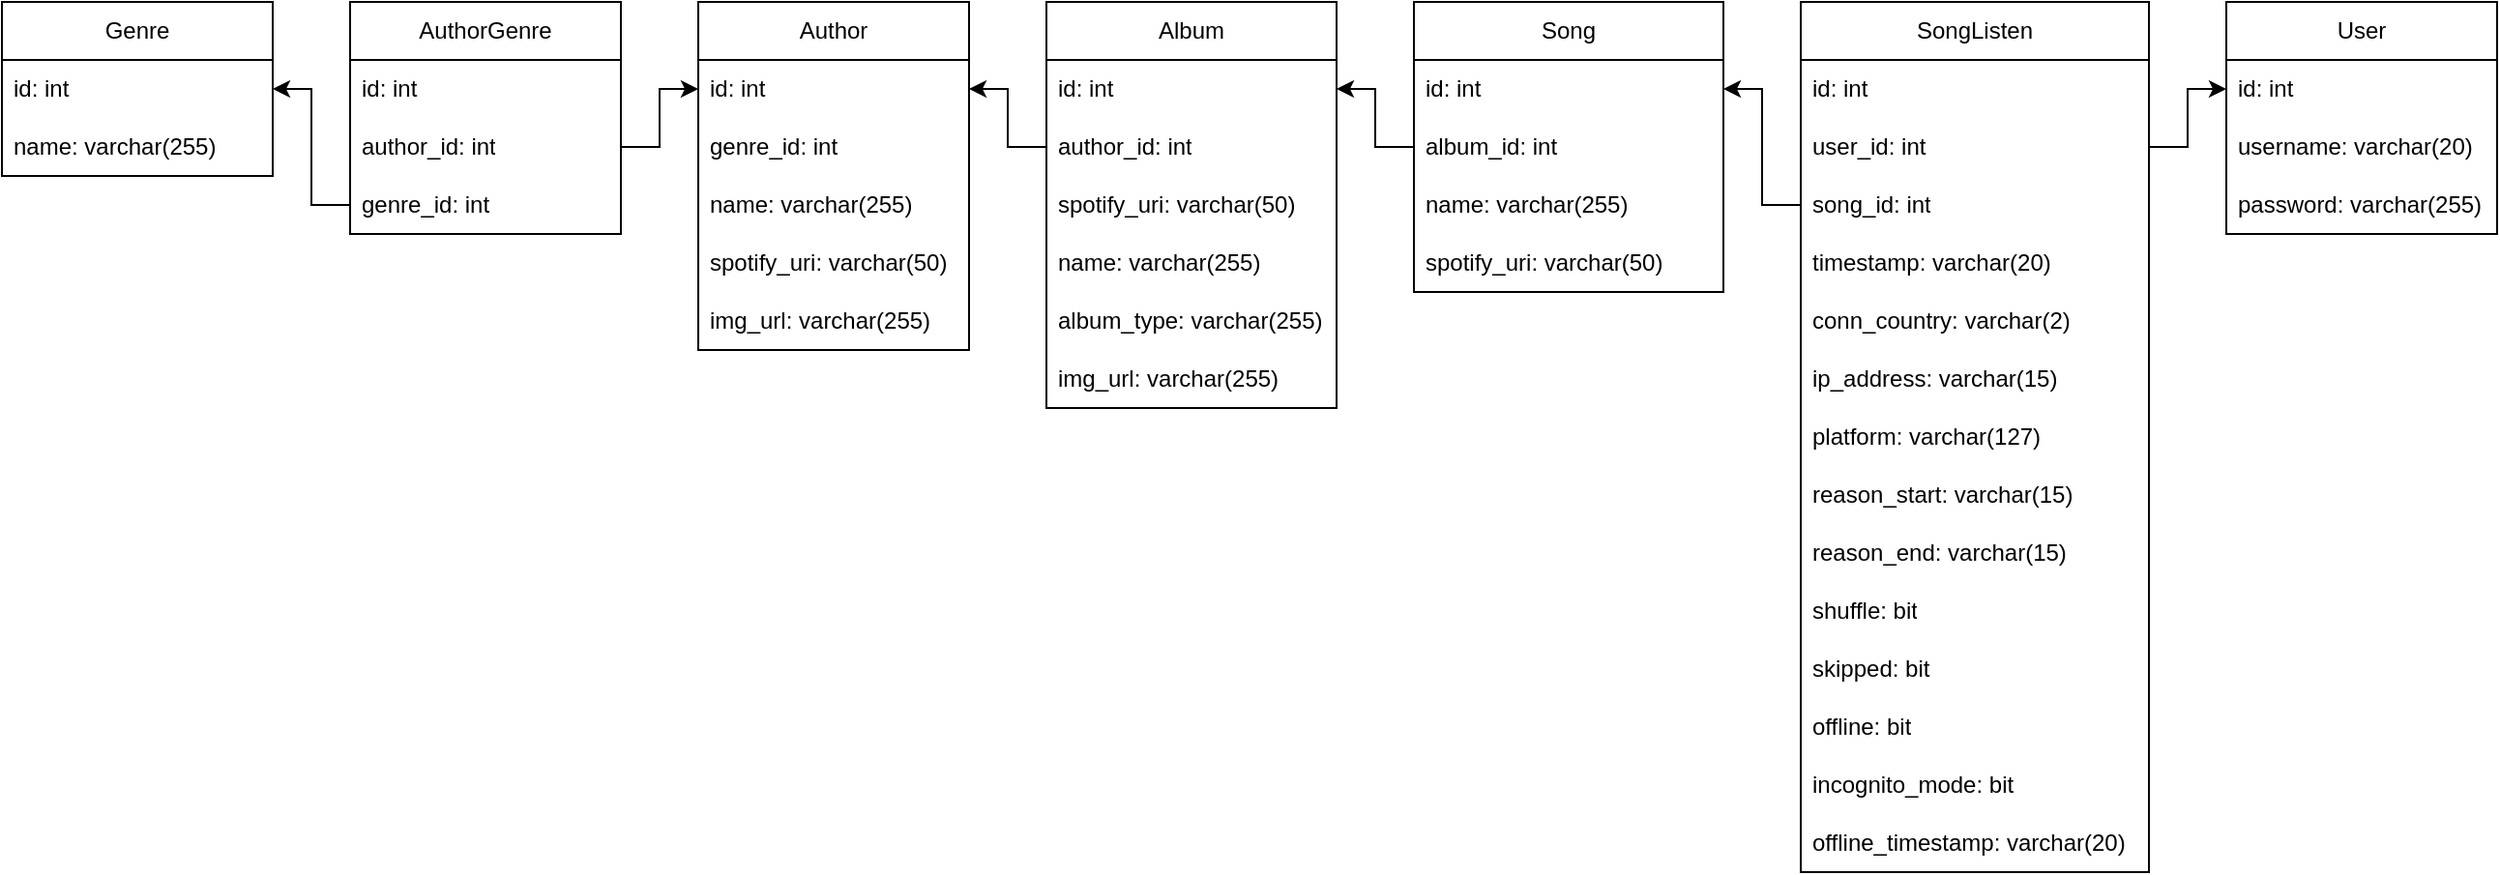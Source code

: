 <mxfile version="26.2.9">
  <diagram name="Page-1" id="bD5bsMfpep0lcz-_1zIg">
    <mxGraphModel dx="2397" dy="676" grid="1" gridSize="10" guides="1" tooltips="1" connect="1" arrows="1" fold="1" page="1" pageScale="1" pageWidth="827" pageHeight="1169" background="none" math="0" shadow="0">
      <root>
        <mxCell id="0" />
        <mxCell id="1" parent="0" />
        <mxCell id="kyAckuFslsEdnmbil3u1-1" value="User" style="swimlane;fontStyle=0;childLayout=stackLayout;horizontal=1;startSize=30;horizontalStack=0;resizeParent=1;resizeParentMax=0;resizeLast=0;collapsible=1;marginBottom=0;whiteSpace=wrap;html=1;" vertex="1" parent="1">
          <mxGeometry x="340" y="320" width="140" height="120" as="geometry" />
        </mxCell>
        <mxCell id="kyAckuFslsEdnmbil3u1-2" value="id: int" style="text;strokeColor=none;fillColor=none;align=left;verticalAlign=middle;spacingLeft=4;spacingRight=4;overflow=hidden;points=[[0,0.5],[1,0.5]];portConstraint=eastwest;rotatable=0;whiteSpace=wrap;html=1;" vertex="1" parent="kyAckuFslsEdnmbil3u1-1">
          <mxGeometry y="30" width="140" height="30" as="geometry" />
        </mxCell>
        <mxCell id="kyAckuFslsEdnmbil3u1-9" value="username: varchar(20)" style="text;strokeColor=none;fillColor=none;align=left;verticalAlign=middle;spacingLeft=4;spacingRight=4;overflow=hidden;points=[[0,0.5],[1,0.5]];portConstraint=eastwest;rotatable=0;whiteSpace=wrap;html=1;" vertex="1" parent="kyAckuFslsEdnmbil3u1-1">
          <mxGeometry y="60" width="140" height="30" as="geometry" />
        </mxCell>
        <mxCell id="kyAckuFslsEdnmbil3u1-3" value="password: varchar(255)" style="text;strokeColor=none;fillColor=none;align=left;verticalAlign=middle;spacingLeft=4;spacingRight=4;overflow=hidden;points=[[0,0.5],[1,0.5]];portConstraint=eastwest;rotatable=0;whiteSpace=wrap;html=1;" vertex="1" parent="kyAckuFslsEdnmbil3u1-1">
          <mxGeometry y="90" width="140" height="30" as="geometry" />
        </mxCell>
        <mxCell id="kyAckuFslsEdnmbil3u1-10" value="SongListen" style="swimlane;fontStyle=0;childLayout=stackLayout;horizontal=1;startSize=30;horizontalStack=0;resizeParent=1;resizeParentMax=0;resizeLast=0;collapsible=1;marginBottom=0;whiteSpace=wrap;html=1;" vertex="1" parent="1">
          <mxGeometry x="120" y="320" width="180" height="450" as="geometry" />
        </mxCell>
        <mxCell id="kyAckuFslsEdnmbil3u1-11" value="id: int" style="text;strokeColor=none;fillColor=none;align=left;verticalAlign=middle;spacingLeft=4;spacingRight=4;overflow=hidden;points=[[0,0.5],[1,0.5]];portConstraint=eastwest;rotatable=0;whiteSpace=wrap;html=1;" vertex="1" parent="kyAckuFslsEdnmbil3u1-10">
          <mxGeometry y="30" width="180" height="30" as="geometry" />
        </mxCell>
        <mxCell id="kyAckuFslsEdnmbil3u1-12" value="user_id: int" style="text;strokeColor=none;fillColor=none;align=left;verticalAlign=middle;spacingLeft=4;spacingRight=4;overflow=hidden;points=[[0,0.5],[1,0.5]];portConstraint=eastwest;rotatable=0;whiteSpace=wrap;html=1;" vertex="1" parent="kyAckuFslsEdnmbil3u1-10">
          <mxGeometry y="60" width="180" height="30" as="geometry" />
        </mxCell>
        <mxCell id="kyAckuFslsEdnmbil3u1-14" value="song_id: int" style="text;strokeColor=none;fillColor=none;align=left;verticalAlign=middle;spacingLeft=4;spacingRight=4;overflow=hidden;points=[[0,0.5],[1,0.5]];portConstraint=eastwest;rotatable=0;whiteSpace=wrap;html=1;" vertex="1" parent="kyAckuFslsEdnmbil3u1-10">
          <mxGeometry y="90" width="180" height="30" as="geometry" />
        </mxCell>
        <mxCell id="kyAckuFslsEdnmbil3u1-21" value="timestamp: varchar(20)" style="text;strokeColor=none;fillColor=none;align=left;verticalAlign=middle;spacingLeft=4;spacingRight=4;overflow=hidden;points=[[0,0.5],[1,0.5]];portConstraint=eastwest;rotatable=0;whiteSpace=wrap;html=1;" vertex="1" parent="kyAckuFslsEdnmbil3u1-10">
          <mxGeometry y="120" width="180" height="30" as="geometry" />
        </mxCell>
        <mxCell id="kyAckuFslsEdnmbil3u1-24" value="conn_country: varchar(2)" style="text;strokeColor=none;fillColor=none;align=left;verticalAlign=middle;spacingLeft=4;spacingRight=4;overflow=hidden;points=[[0,0.5],[1,0.5]];portConstraint=eastwest;rotatable=0;whiteSpace=wrap;html=1;" vertex="1" parent="kyAckuFslsEdnmbil3u1-10">
          <mxGeometry y="150" width="180" height="30" as="geometry" />
        </mxCell>
        <mxCell id="kyAckuFslsEdnmbil3u1-25" value="ip_address: varchar(15)" style="text;strokeColor=none;fillColor=none;align=left;verticalAlign=middle;spacingLeft=4;spacingRight=4;overflow=hidden;points=[[0,0.5],[1,0.5]];portConstraint=eastwest;rotatable=0;whiteSpace=wrap;html=1;" vertex="1" parent="kyAckuFslsEdnmbil3u1-10">
          <mxGeometry y="180" width="180" height="30" as="geometry" />
        </mxCell>
        <mxCell id="kyAckuFslsEdnmbil3u1-22" value="platform: varchar(127)" style="text;strokeColor=none;fillColor=none;align=left;verticalAlign=middle;spacingLeft=4;spacingRight=4;overflow=hidden;points=[[0,0.5],[1,0.5]];portConstraint=eastwest;rotatable=0;whiteSpace=wrap;html=1;" vertex="1" parent="kyAckuFslsEdnmbil3u1-10">
          <mxGeometry y="210" width="180" height="30" as="geometry" />
        </mxCell>
        <mxCell id="kyAckuFslsEdnmbil3u1-28" value="reason_start: varchar(15)" style="text;strokeColor=none;fillColor=none;align=left;verticalAlign=middle;spacingLeft=4;spacingRight=4;overflow=hidden;points=[[0,0.5],[1,0.5]];portConstraint=eastwest;rotatable=0;whiteSpace=wrap;html=1;" vertex="1" parent="kyAckuFslsEdnmbil3u1-10">
          <mxGeometry y="240" width="180" height="30" as="geometry" />
        </mxCell>
        <mxCell id="kyAckuFslsEdnmbil3u1-29" value="reason_end: varchar(15)" style="text;strokeColor=none;fillColor=none;align=left;verticalAlign=middle;spacingLeft=4;spacingRight=4;overflow=hidden;points=[[0,0.5],[1,0.5]];portConstraint=eastwest;rotatable=0;whiteSpace=wrap;html=1;" vertex="1" parent="kyAckuFslsEdnmbil3u1-10">
          <mxGeometry y="270" width="180" height="30" as="geometry" />
        </mxCell>
        <mxCell id="kyAckuFslsEdnmbil3u1-30" value="shuffle: bit" style="text;strokeColor=none;fillColor=none;align=left;verticalAlign=middle;spacingLeft=4;spacingRight=4;overflow=hidden;points=[[0,0.5],[1,0.5]];portConstraint=eastwest;rotatable=0;whiteSpace=wrap;html=1;" vertex="1" parent="kyAckuFslsEdnmbil3u1-10">
          <mxGeometry y="300" width="180" height="30" as="geometry" />
        </mxCell>
        <mxCell id="kyAckuFslsEdnmbil3u1-31" value="skipped: bit" style="text;strokeColor=none;fillColor=none;align=left;verticalAlign=middle;spacingLeft=4;spacingRight=4;overflow=hidden;points=[[0,0.5],[1,0.5]];portConstraint=eastwest;rotatable=0;whiteSpace=wrap;html=1;" vertex="1" parent="kyAckuFslsEdnmbil3u1-10">
          <mxGeometry y="330" width="180" height="30" as="geometry" />
        </mxCell>
        <mxCell id="kyAckuFslsEdnmbil3u1-32" value="offline: bit" style="text;strokeColor=none;fillColor=none;align=left;verticalAlign=middle;spacingLeft=4;spacingRight=4;overflow=hidden;points=[[0,0.5],[1,0.5]];portConstraint=eastwest;rotatable=0;whiteSpace=wrap;html=1;" vertex="1" parent="kyAckuFslsEdnmbil3u1-10">
          <mxGeometry y="360" width="180" height="30" as="geometry" />
        </mxCell>
        <mxCell id="kyAckuFslsEdnmbil3u1-33" value="incognito_mode: bit" style="text;strokeColor=none;fillColor=none;align=left;verticalAlign=middle;spacingLeft=4;spacingRight=4;overflow=hidden;points=[[0,0.5],[1,0.5]];portConstraint=eastwest;rotatable=0;whiteSpace=wrap;html=1;" vertex="1" parent="kyAckuFslsEdnmbil3u1-10">
          <mxGeometry y="390" width="180" height="30" as="geometry" />
        </mxCell>
        <mxCell id="kyAckuFslsEdnmbil3u1-34" value="offline_timestamp: varchar(20)" style="text;strokeColor=none;fillColor=none;align=left;verticalAlign=middle;spacingLeft=4;spacingRight=4;overflow=hidden;points=[[0,0.5],[1,0.5]];portConstraint=eastwest;rotatable=0;whiteSpace=wrap;html=1;" vertex="1" parent="kyAckuFslsEdnmbil3u1-10">
          <mxGeometry y="420" width="180" height="30" as="geometry" />
        </mxCell>
        <mxCell id="kyAckuFslsEdnmbil3u1-15" style="edgeStyle=orthogonalEdgeStyle;rounded=0;orthogonalLoop=1;jettySize=auto;html=1;entryX=0;entryY=0.5;entryDx=0;entryDy=0;" edge="1" parent="1" source="kyAckuFslsEdnmbil3u1-12" target="kyAckuFslsEdnmbil3u1-2">
          <mxGeometry relative="1" as="geometry" />
        </mxCell>
        <mxCell id="kyAckuFslsEdnmbil3u1-16" value="Song" style="swimlane;fontStyle=0;childLayout=stackLayout;horizontal=1;startSize=30;horizontalStack=0;resizeParent=1;resizeParentMax=0;resizeLast=0;collapsible=1;marginBottom=0;whiteSpace=wrap;html=1;" vertex="1" parent="1">
          <mxGeometry x="-80" y="320" width="160" height="150" as="geometry" />
        </mxCell>
        <mxCell id="kyAckuFslsEdnmbil3u1-17" value="id: int" style="text;strokeColor=none;fillColor=none;align=left;verticalAlign=middle;spacingLeft=4;spacingRight=4;overflow=hidden;points=[[0,0.5],[1,0.5]];portConstraint=eastwest;rotatable=0;whiteSpace=wrap;html=1;" vertex="1" parent="kyAckuFslsEdnmbil3u1-16">
          <mxGeometry y="30" width="160" height="30" as="geometry" />
        </mxCell>
        <mxCell id="kyAckuFslsEdnmbil3u1-35" value="album_id: int" style="text;strokeColor=none;fillColor=none;align=left;verticalAlign=middle;spacingLeft=4;spacingRight=4;overflow=hidden;points=[[0,0.5],[1,0.5]];portConstraint=eastwest;rotatable=0;whiteSpace=wrap;html=1;" vertex="1" parent="kyAckuFslsEdnmbil3u1-16">
          <mxGeometry y="60" width="160" height="30" as="geometry" />
        </mxCell>
        <mxCell id="kyAckuFslsEdnmbil3u1-26" value="name: varchar(255)" style="text;strokeColor=none;fillColor=none;align=left;verticalAlign=middle;spacingLeft=4;spacingRight=4;overflow=hidden;points=[[0,0.5],[1,0.5]];portConstraint=eastwest;rotatable=0;whiteSpace=wrap;html=1;" vertex="1" parent="kyAckuFslsEdnmbil3u1-16">
          <mxGeometry y="90" width="160" height="30" as="geometry" />
        </mxCell>
        <mxCell id="kyAckuFslsEdnmbil3u1-27" value="spotify_uri: varchar(50)" style="text;strokeColor=none;fillColor=none;align=left;verticalAlign=middle;spacingLeft=4;spacingRight=4;overflow=hidden;points=[[0,0.5],[1,0.5]];portConstraint=eastwest;rotatable=0;whiteSpace=wrap;html=1;" vertex="1" parent="kyAckuFslsEdnmbil3u1-16">
          <mxGeometry y="120" width="160" height="30" as="geometry" />
        </mxCell>
        <mxCell id="kyAckuFslsEdnmbil3u1-20" style="edgeStyle=orthogonalEdgeStyle;rounded=0;orthogonalLoop=1;jettySize=auto;html=1;entryX=1;entryY=0.5;entryDx=0;entryDy=0;" edge="1" parent="1" source="kyAckuFslsEdnmbil3u1-14" target="kyAckuFslsEdnmbil3u1-17">
          <mxGeometry relative="1" as="geometry" />
        </mxCell>
        <mxCell id="kyAckuFslsEdnmbil3u1-37" value="Album" style="swimlane;fontStyle=0;childLayout=stackLayout;horizontal=1;startSize=30;horizontalStack=0;resizeParent=1;resizeParentMax=0;resizeLast=0;collapsible=1;marginBottom=0;whiteSpace=wrap;html=1;" vertex="1" parent="1">
          <mxGeometry x="-270" y="320" width="150" height="210" as="geometry" />
        </mxCell>
        <mxCell id="kyAckuFslsEdnmbil3u1-38" value="id: int" style="text;strokeColor=none;fillColor=none;align=left;verticalAlign=middle;spacingLeft=4;spacingRight=4;overflow=hidden;points=[[0,0.5],[1,0.5]];portConstraint=eastwest;rotatable=0;whiteSpace=wrap;html=1;" vertex="1" parent="kyAckuFslsEdnmbil3u1-37">
          <mxGeometry y="30" width="150" height="30" as="geometry" />
        </mxCell>
        <mxCell id="kyAckuFslsEdnmbil3u1-36" value="author_id: int" style="text;strokeColor=none;fillColor=none;align=left;verticalAlign=middle;spacingLeft=4;spacingRight=4;overflow=hidden;points=[[0,0.5],[1,0.5]];portConstraint=eastwest;rotatable=0;whiteSpace=wrap;html=1;" vertex="1" parent="kyAckuFslsEdnmbil3u1-37">
          <mxGeometry y="60" width="150" height="30" as="geometry" />
        </mxCell>
        <mxCell id="kyAckuFslsEdnmbil3u1-61" value="spotify_uri: varchar(50)" style="text;strokeColor=none;fillColor=none;align=left;verticalAlign=middle;spacingLeft=4;spacingRight=4;overflow=hidden;points=[[0,0.5],[1,0.5]];portConstraint=eastwest;rotatable=0;whiteSpace=wrap;html=1;" vertex="1" parent="kyAckuFslsEdnmbil3u1-37">
          <mxGeometry y="90" width="150" height="30" as="geometry" />
        </mxCell>
        <mxCell id="kyAckuFslsEdnmbil3u1-42" value="name: varchar(255)" style="text;strokeColor=none;fillColor=none;align=left;verticalAlign=middle;spacingLeft=4;spacingRight=4;overflow=hidden;points=[[0,0.5],[1,0.5]];portConstraint=eastwest;rotatable=0;whiteSpace=wrap;html=1;" vertex="1" parent="kyAckuFslsEdnmbil3u1-37">
          <mxGeometry y="120" width="150" height="30" as="geometry" />
        </mxCell>
        <mxCell id="kyAckuFslsEdnmbil3u1-60" value="album_type: varchar(255)" style="text;strokeColor=none;fillColor=none;align=left;verticalAlign=middle;spacingLeft=4;spacingRight=4;overflow=hidden;points=[[0,0.5],[1,0.5]];portConstraint=eastwest;rotatable=0;whiteSpace=wrap;html=1;" vertex="1" parent="kyAckuFslsEdnmbil3u1-37">
          <mxGeometry y="150" width="150" height="30" as="geometry" />
        </mxCell>
        <mxCell id="kyAckuFslsEdnmbil3u1-63" value="img_url: varchar(255)" style="text;strokeColor=none;fillColor=none;align=left;verticalAlign=middle;spacingLeft=4;spacingRight=4;overflow=hidden;points=[[0,0.5],[1,0.5]];portConstraint=eastwest;rotatable=0;whiteSpace=wrap;html=1;" vertex="1" parent="kyAckuFslsEdnmbil3u1-37">
          <mxGeometry y="180" width="150" height="30" as="geometry" />
        </mxCell>
        <mxCell id="kyAckuFslsEdnmbil3u1-41" style="edgeStyle=orthogonalEdgeStyle;rounded=0;orthogonalLoop=1;jettySize=auto;html=1;entryX=1;entryY=0.5;entryDx=0;entryDy=0;" edge="1" parent="1" source="kyAckuFslsEdnmbil3u1-35" target="kyAckuFslsEdnmbil3u1-38">
          <mxGeometry relative="1" as="geometry" />
        </mxCell>
        <mxCell id="kyAckuFslsEdnmbil3u1-43" value="Author" style="swimlane;fontStyle=0;childLayout=stackLayout;horizontal=1;startSize=30;horizontalStack=0;resizeParent=1;resizeParentMax=0;resizeLast=0;collapsible=1;marginBottom=0;whiteSpace=wrap;html=1;" vertex="1" parent="1">
          <mxGeometry x="-450" y="320" width="140" height="180" as="geometry" />
        </mxCell>
        <mxCell id="kyAckuFslsEdnmbil3u1-44" value="id: int" style="text;strokeColor=none;fillColor=none;align=left;verticalAlign=middle;spacingLeft=4;spacingRight=4;overflow=hidden;points=[[0,0.5],[1,0.5]];portConstraint=eastwest;rotatable=0;whiteSpace=wrap;html=1;" vertex="1" parent="kyAckuFslsEdnmbil3u1-43">
          <mxGeometry y="30" width="140" height="30" as="geometry" />
        </mxCell>
        <mxCell id="kyAckuFslsEdnmbil3u1-51" value="genre_id: int" style="text;strokeColor=none;fillColor=none;align=left;verticalAlign=middle;spacingLeft=4;spacingRight=4;overflow=hidden;points=[[0,0.5],[1,0.5]];portConstraint=eastwest;rotatable=0;whiteSpace=wrap;html=1;" vertex="1" parent="kyAckuFslsEdnmbil3u1-43">
          <mxGeometry y="60" width="140" height="30" as="geometry" />
        </mxCell>
        <mxCell id="kyAckuFslsEdnmbil3u1-46" value="name: varchar(255)" style="text;strokeColor=none;fillColor=none;align=left;verticalAlign=middle;spacingLeft=4;spacingRight=4;overflow=hidden;points=[[0,0.5],[1,0.5]];portConstraint=eastwest;rotatable=0;whiteSpace=wrap;html=1;" vertex="1" parent="kyAckuFslsEdnmbil3u1-43">
          <mxGeometry y="90" width="140" height="30" as="geometry" />
        </mxCell>
        <mxCell id="kyAckuFslsEdnmbil3u1-62" value="spotify_uri: varchar(50)" style="text;strokeColor=none;fillColor=none;align=left;verticalAlign=middle;spacingLeft=4;spacingRight=4;overflow=hidden;points=[[0,0.5],[1,0.5]];portConstraint=eastwest;rotatable=0;whiteSpace=wrap;html=1;" vertex="1" parent="kyAckuFslsEdnmbil3u1-43">
          <mxGeometry y="120" width="140" height="30" as="geometry" />
        </mxCell>
        <mxCell id="kyAckuFslsEdnmbil3u1-65" value="img_url: varchar(255)" style="text;strokeColor=none;fillColor=none;align=left;verticalAlign=middle;spacingLeft=4;spacingRight=4;overflow=hidden;points=[[0,0.5],[1,0.5]];portConstraint=eastwest;rotatable=0;whiteSpace=wrap;html=1;" vertex="1" parent="kyAckuFslsEdnmbil3u1-43">
          <mxGeometry y="150" width="140" height="30" as="geometry" />
        </mxCell>
        <mxCell id="kyAckuFslsEdnmbil3u1-47" style="edgeStyle=orthogonalEdgeStyle;rounded=0;orthogonalLoop=1;jettySize=auto;html=1;entryX=1;entryY=0.5;entryDx=0;entryDy=0;" edge="1" parent="1" source="kyAckuFslsEdnmbil3u1-36" target="kyAckuFslsEdnmbil3u1-44">
          <mxGeometry relative="1" as="geometry" />
        </mxCell>
        <mxCell id="kyAckuFslsEdnmbil3u1-48" value="Genre" style="swimlane;fontStyle=0;childLayout=stackLayout;horizontal=1;startSize=30;horizontalStack=0;resizeParent=1;resizeParentMax=0;resizeLast=0;collapsible=1;marginBottom=0;whiteSpace=wrap;html=1;" vertex="1" parent="1">
          <mxGeometry x="-810" y="320" width="140" height="90" as="geometry" />
        </mxCell>
        <mxCell id="kyAckuFslsEdnmbil3u1-49" value="id: int" style="text;strokeColor=none;fillColor=none;align=left;verticalAlign=middle;spacingLeft=4;spacingRight=4;overflow=hidden;points=[[0,0.5],[1,0.5]];portConstraint=eastwest;rotatable=0;whiteSpace=wrap;html=1;" vertex="1" parent="kyAckuFslsEdnmbil3u1-48">
          <mxGeometry y="30" width="140" height="30" as="geometry" />
        </mxCell>
        <mxCell id="kyAckuFslsEdnmbil3u1-50" value="name: varchar(255)" style="text;strokeColor=none;fillColor=none;align=left;verticalAlign=middle;spacingLeft=4;spacingRight=4;overflow=hidden;points=[[0,0.5],[1,0.5]];portConstraint=eastwest;rotatable=0;whiteSpace=wrap;html=1;" vertex="1" parent="kyAckuFslsEdnmbil3u1-48">
          <mxGeometry y="60" width="140" height="30" as="geometry" />
        </mxCell>
        <mxCell id="kyAckuFslsEdnmbil3u1-53" value="AuthorGenre" style="swimlane;fontStyle=0;childLayout=stackLayout;horizontal=1;startSize=30;horizontalStack=0;resizeParent=1;resizeParentMax=0;resizeLast=0;collapsible=1;marginBottom=0;whiteSpace=wrap;html=1;" vertex="1" parent="1">
          <mxGeometry x="-630" y="320" width="140" height="120" as="geometry" />
        </mxCell>
        <mxCell id="kyAckuFslsEdnmbil3u1-54" value="id: int" style="text;strokeColor=none;fillColor=none;align=left;verticalAlign=middle;spacingLeft=4;spacingRight=4;overflow=hidden;points=[[0,0.5],[1,0.5]];portConstraint=eastwest;rotatable=0;whiteSpace=wrap;html=1;" vertex="1" parent="kyAckuFslsEdnmbil3u1-53">
          <mxGeometry y="30" width="140" height="30" as="geometry" />
        </mxCell>
        <mxCell id="kyAckuFslsEdnmbil3u1-55" value="author_id: int" style="text;strokeColor=none;fillColor=none;align=left;verticalAlign=middle;spacingLeft=4;spacingRight=4;overflow=hidden;points=[[0,0.5],[1,0.5]];portConstraint=eastwest;rotatable=0;whiteSpace=wrap;html=1;" vertex="1" parent="kyAckuFslsEdnmbil3u1-53">
          <mxGeometry y="60" width="140" height="30" as="geometry" />
        </mxCell>
        <mxCell id="kyAckuFslsEdnmbil3u1-57" value="genre_id: int" style="text;strokeColor=none;fillColor=none;align=left;verticalAlign=middle;spacingLeft=4;spacingRight=4;overflow=hidden;points=[[0,0.5],[1,0.5]];portConstraint=eastwest;rotatable=0;whiteSpace=wrap;html=1;" vertex="1" parent="kyAckuFslsEdnmbil3u1-53">
          <mxGeometry y="90" width="140" height="30" as="geometry" />
        </mxCell>
        <mxCell id="kyAckuFslsEdnmbil3u1-58" style="edgeStyle=orthogonalEdgeStyle;rounded=0;orthogonalLoop=1;jettySize=auto;html=1;entryX=1;entryY=0.5;entryDx=0;entryDy=0;" edge="1" parent="1" source="kyAckuFslsEdnmbil3u1-57" target="kyAckuFslsEdnmbil3u1-49">
          <mxGeometry relative="1" as="geometry" />
        </mxCell>
        <mxCell id="kyAckuFslsEdnmbil3u1-59" style="edgeStyle=orthogonalEdgeStyle;rounded=0;orthogonalLoop=1;jettySize=auto;html=1;entryX=0;entryY=0.5;entryDx=0;entryDy=0;" edge="1" parent="1" source="kyAckuFslsEdnmbil3u1-55" target="kyAckuFslsEdnmbil3u1-44">
          <mxGeometry relative="1" as="geometry" />
        </mxCell>
      </root>
    </mxGraphModel>
  </diagram>
</mxfile>
